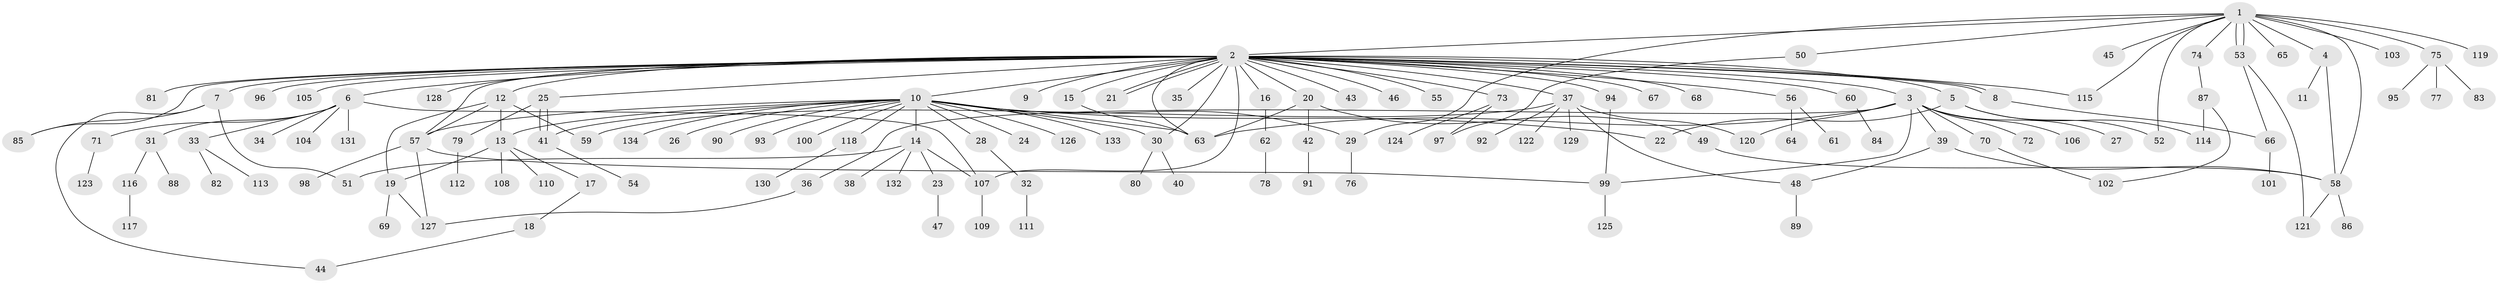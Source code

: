// coarse degree distribution, {1: 0.7375, 36: 0.0125, 5: 0.0125, 3: 0.075, 2: 0.0875, 6: 0.025, 4: 0.0125, 10: 0.0125, 11: 0.0125, 13: 0.0125}
// Generated by graph-tools (version 1.1) at 2025/50/03/04/25 21:50:39]
// undirected, 134 vertices, 171 edges
graph export_dot {
graph [start="1"]
  node [color=gray90,style=filled];
  1;
  2;
  3;
  4;
  5;
  6;
  7;
  8;
  9;
  10;
  11;
  12;
  13;
  14;
  15;
  16;
  17;
  18;
  19;
  20;
  21;
  22;
  23;
  24;
  25;
  26;
  27;
  28;
  29;
  30;
  31;
  32;
  33;
  34;
  35;
  36;
  37;
  38;
  39;
  40;
  41;
  42;
  43;
  44;
  45;
  46;
  47;
  48;
  49;
  50;
  51;
  52;
  53;
  54;
  55;
  56;
  57;
  58;
  59;
  60;
  61;
  62;
  63;
  64;
  65;
  66;
  67;
  68;
  69;
  70;
  71;
  72;
  73;
  74;
  75;
  76;
  77;
  78;
  79;
  80;
  81;
  82;
  83;
  84;
  85;
  86;
  87;
  88;
  89;
  90;
  91;
  92;
  93;
  94;
  95;
  96;
  97;
  98;
  99;
  100;
  101;
  102;
  103;
  104;
  105;
  106;
  107;
  108;
  109;
  110;
  111;
  112;
  113;
  114;
  115;
  116;
  117;
  118;
  119;
  120;
  121;
  122;
  123;
  124;
  125;
  126;
  127;
  128;
  129;
  130;
  131;
  132;
  133;
  134;
  1 -- 2;
  1 -- 4;
  1 -- 29;
  1 -- 45;
  1 -- 50;
  1 -- 52;
  1 -- 53;
  1 -- 53;
  1 -- 58;
  1 -- 65;
  1 -- 74;
  1 -- 75;
  1 -- 103;
  1 -- 115;
  1 -- 119;
  2 -- 3;
  2 -- 5;
  2 -- 6;
  2 -- 7;
  2 -- 8;
  2 -- 8;
  2 -- 9;
  2 -- 10;
  2 -- 12;
  2 -- 15;
  2 -- 16;
  2 -- 20;
  2 -- 21;
  2 -- 21;
  2 -- 25;
  2 -- 30;
  2 -- 35;
  2 -- 37;
  2 -- 43;
  2 -- 46;
  2 -- 55;
  2 -- 56;
  2 -- 57;
  2 -- 60;
  2 -- 63;
  2 -- 67;
  2 -- 68;
  2 -- 73;
  2 -- 81;
  2 -- 85;
  2 -- 94;
  2 -- 96;
  2 -- 105;
  2 -- 107;
  2 -- 115;
  2 -- 128;
  3 -- 27;
  3 -- 36;
  3 -- 39;
  3 -- 63;
  3 -- 70;
  3 -- 72;
  3 -- 99;
  3 -- 106;
  3 -- 120;
  4 -- 11;
  4 -- 58;
  5 -- 22;
  5 -- 52;
  5 -- 114;
  6 -- 31;
  6 -- 33;
  6 -- 34;
  6 -- 71;
  6 -- 104;
  6 -- 107;
  6 -- 131;
  7 -- 44;
  7 -- 51;
  7 -- 85;
  8 -- 66;
  10 -- 13;
  10 -- 14;
  10 -- 22;
  10 -- 24;
  10 -- 26;
  10 -- 28;
  10 -- 29;
  10 -- 30;
  10 -- 41;
  10 -- 57;
  10 -- 63;
  10 -- 90;
  10 -- 93;
  10 -- 100;
  10 -- 118;
  10 -- 126;
  10 -- 133;
  10 -- 134;
  12 -- 13;
  12 -- 19;
  12 -- 57;
  12 -- 59;
  13 -- 17;
  13 -- 19;
  13 -- 108;
  13 -- 110;
  14 -- 23;
  14 -- 38;
  14 -- 51;
  14 -- 107;
  14 -- 132;
  15 -- 63;
  16 -- 62;
  17 -- 18;
  18 -- 44;
  19 -- 69;
  19 -- 127;
  20 -- 42;
  20 -- 49;
  20 -- 63;
  23 -- 47;
  25 -- 41;
  25 -- 41;
  25 -- 79;
  28 -- 32;
  29 -- 76;
  30 -- 40;
  30 -- 80;
  31 -- 88;
  31 -- 116;
  32 -- 111;
  33 -- 82;
  33 -- 113;
  36 -- 127;
  37 -- 48;
  37 -- 59;
  37 -- 92;
  37 -- 120;
  37 -- 122;
  37 -- 129;
  39 -- 48;
  39 -- 58;
  41 -- 54;
  42 -- 91;
  48 -- 89;
  49 -- 58;
  50 -- 97;
  53 -- 66;
  53 -- 121;
  56 -- 61;
  56 -- 64;
  57 -- 98;
  57 -- 99;
  57 -- 127;
  58 -- 86;
  58 -- 121;
  60 -- 84;
  62 -- 78;
  66 -- 101;
  70 -- 102;
  71 -- 123;
  73 -- 97;
  73 -- 124;
  74 -- 87;
  75 -- 77;
  75 -- 83;
  75 -- 95;
  79 -- 112;
  87 -- 102;
  87 -- 114;
  94 -- 99;
  99 -- 125;
  107 -- 109;
  116 -- 117;
  118 -- 130;
}
